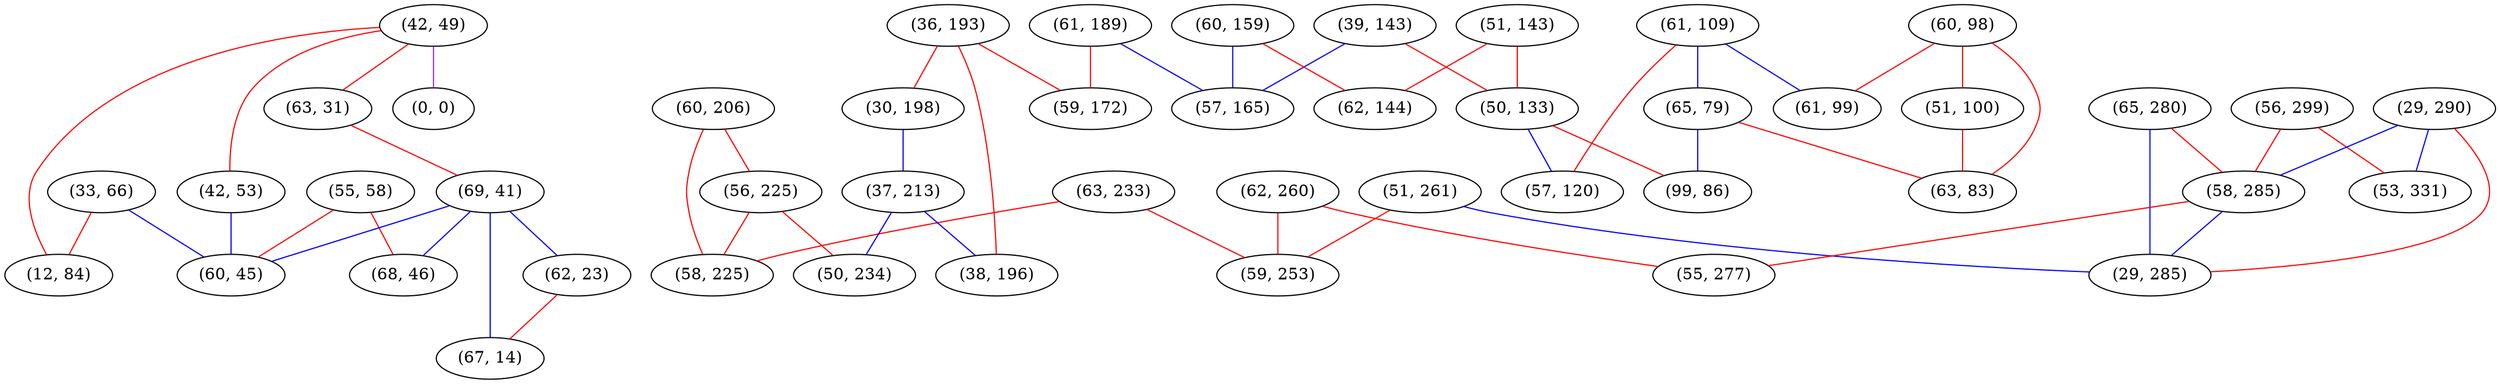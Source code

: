 graph "" {
"(33, 66)";
"(65, 280)";
"(42, 49)";
"(63, 233)";
"(51, 261)";
"(42, 53)";
"(61, 109)";
"(55, 58)";
"(56, 299)";
"(36, 193)";
"(63, 31)";
"(30, 198)";
"(69, 41)";
"(61, 189)";
"(60, 98)";
"(59, 172)";
"(51, 143)";
"(29, 290)";
"(60, 206)";
"(53, 331)";
"(56, 225)";
"(62, 260)";
"(59, 253)";
"(58, 285)";
"(37, 213)";
"(0, 0)";
"(39, 143)";
"(38, 196)";
"(62, 23)";
"(50, 133)";
"(61, 99)";
"(51, 100)";
"(55, 277)";
"(65, 79)";
"(67, 14)";
"(50, 234)";
"(60, 159)";
"(12, 84)";
"(29, 285)";
"(58, 225)";
"(63, 83)";
"(57, 120)";
"(68, 46)";
"(57, 165)";
"(62, 144)";
"(99, 86)";
"(60, 45)";
"(33, 66)" -- "(60, 45)"  [color=blue, key=0, weight=3];
"(33, 66)" -- "(12, 84)"  [color=red, key=0, weight=1];
"(65, 280)" -- "(58, 285)"  [color=red, key=0, weight=1];
"(65, 280)" -- "(29, 285)"  [color=blue, key=0, weight=3];
"(42, 49)" -- "(42, 53)"  [color=red, key=0, weight=1];
"(42, 49)" -- "(12, 84)"  [color=red, key=0, weight=1];
"(42, 49)" -- "(63, 31)"  [color=red, key=0, weight=1];
"(42, 49)" -- "(0, 0)"  [color=purple, key=0, weight=4];
"(63, 233)" -- "(58, 225)"  [color=red, key=0, weight=1];
"(63, 233)" -- "(59, 253)"  [color=red, key=0, weight=1];
"(51, 261)" -- "(29, 285)"  [color=blue, key=0, weight=3];
"(51, 261)" -- "(59, 253)"  [color=red, key=0, weight=1];
"(42, 53)" -- "(60, 45)"  [color=blue, key=0, weight=3];
"(61, 109)" -- "(57, 120)"  [color=red, key=0, weight=1];
"(61, 109)" -- "(65, 79)"  [color=blue, key=0, weight=3];
"(61, 109)" -- "(61, 99)"  [color=blue, key=0, weight=3];
"(55, 58)" -- "(60, 45)"  [color=red, key=0, weight=1];
"(55, 58)" -- "(68, 46)"  [color=red, key=0, weight=1];
"(56, 299)" -- "(58, 285)"  [color=red, key=0, weight=1];
"(56, 299)" -- "(53, 331)"  [color=red, key=0, weight=1];
"(36, 193)" -- "(38, 196)"  [color=red, key=0, weight=1];
"(36, 193)" -- "(59, 172)"  [color=red, key=0, weight=1];
"(36, 193)" -- "(30, 198)"  [color=red, key=0, weight=1];
"(63, 31)" -- "(69, 41)"  [color=red, key=0, weight=1];
"(30, 198)" -- "(37, 213)"  [color=blue, key=0, weight=3];
"(69, 41)" -- "(60, 45)"  [color=blue, key=0, weight=3];
"(69, 41)" -- "(62, 23)"  [color=blue, key=0, weight=3];
"(69, 41)" -- "(67, 14)"  [color=blue, key=0, weight=3];
"(69, 41)" -- "(68, 46)"  [color=blue, key=0, weight=3];
"(61, 189)" -- "(57, 165)"  [color=blue, key=0, weight=3];
"(61, 189)" -- "(59, 172)"  [color=red, key=0, weight=1];
"(60, 98)" -- "(63, 83)"  [color=red, key=0, weight=1];
"(60, 98)" -- "(51, 100)"  [color=red, key=0, weight=1];
"(60, 98)" -- "(61, 99)"  [color=red, key=0, weight=1];
"(51, 143)" -- "(50, 133)"  [color=red, key=0, weight=1];
"(51, 143)" -- "(62, 144)"  [color=red, key=0, weight=1];
"(29, 290)" -- "(58, 285)"  [color=blue, key=0, weight=3];
"(29, 290)" -- "(29, 285)"  [color=red, key=0, weight=1];
"(29, 290)" -- "(53, 331)"  [color=blue, key=0, weight=3];
"(60, 206)" -- "(56, 225)"  [color=red, key=0, weight=1];
"(60, 206)" -- "(58, 225)"  [color=red, key=0, weight=1];
"(56, 225)" -- "(58, 225)"  [color=red, key=0, weight=1];
"(56, 225)" -- "(50, 234)"  [color=red, key=0, weight=1];
"(62, 260)" -- "(55, 277)"  [color=red, key=0, weight=1];
"(62, 260)" -- "(59, 253)"  [color=red, key=0, weight=1];
"(58, 285)" -- "(55, 277)"  [color=red, key=0, weight=1];
"(58, 285)" -- "(29, 285)"  [color=blue, key=0, weight=3];
"(37, 213)" -- "(38, 196)"  [color=blue, key=0, weight=3];
"(37, 213)" -- "(50, 234)"  [color=blue, key=0, weight=3];
"(39, 143)" -- "(57, 165)"  [color=blue, key=0, weight=3];
"(39, 143)" -- "(50, 133)"  [color=red, key=0, weight=1];
"(62, 23)" -- "(67, 14)"  [color=red, key=0, weight=1];
"(50, 133)" -- "(57, 120)"  [color=blue, key=0, weight=3];
"(50, 133)" -- "(99, 86)"  [color=red, key=0, weight=1];
"(51, 100)" -- "(63, 83)"  [color=red, key=0, weight=1];
"(65, 79)" -- "(63, 83)"  [color=red, key=0, weight=1];
"(65, 79)" -- "(99, 86)"  [color=blue, key=0, weight=3];
"(60, 159)" -- "(57, 165)"  [color=blue, key=0, weight=3];
"(60, 159)" -- "(62, 144)"  [color=red, key=0, weight=1];
}
